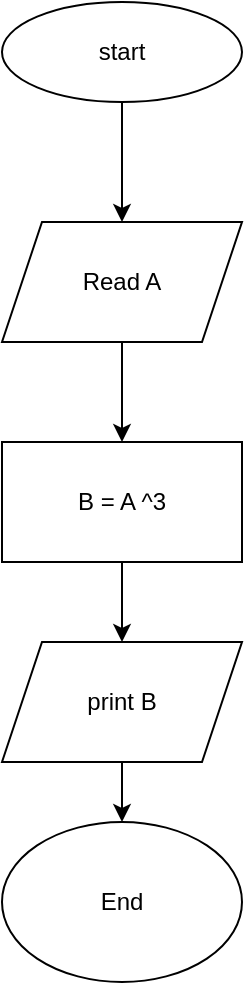 <mxfile version="15.8.8" type="device"><diagram id="dGEzLnN3S54rh_SKUBuR" name="Page-1"><mxGraphModel dx="782" dy="568" grid="1" gridSize="10" guides="1" tooltips="1" connect="1" arrows="1" fold="1" page="1" pageScale="1" pageWidth="850" pageHeight="1100" math="0" shadow="0"><root><mxCell id="0"/><mxCell id="1" parent="0"/><mxCell id="nyCTCyvNBXqSSe-Umh5h-2" style="edgeStyle=orthogonalEdgeStyle;rounded=0;orthogonalLoop=1;jettySize=auto;html=1;" edge="1" parent="1" source="nyCTCyvNBXqSSe-Umh5h-1" target="nyCTCyvNBXqSSe-Umh5h-3"><mxGeometry relative="1" as="geometry"><mxPoint x="390" y="170" as="targetPoint"/></mxGeometry></mxCell><mxCell id="nyCTCyvNBXqSSe-Umh5h-1" value="start" style="ellipse;whiteSpace=wrap;html=1;" vertex="1" parent="1"><mxGeometry x="330" y="30" width="120" height="50" as="geometry"/></mxCell><mxCell id="nyCTCyvNBXqSSe-Umh5h-4" style="edgeStyle=orthogonalEdgeStyle;rounded=0;orthogonalLoop=1;jettySize=auto;html=1;" edge="1" parent="1" source="nyCTCyvNBXqSSe-Umh5h-3" target="nyCTCyvNBXqSSe-Umh5h-5"><mxGeometry relative="1" as="geometry"><mxPoint x="390" y="260" as="targetPoint"/></mxGeometry></mxCell><mxCell id="nyCTCyvNBXqSSe-Umh5h-3" value="Read A" style="shape=parallelogram;perimeter=parallelogramPerimeter;whiteSpace=wrap;html=1;fixedSize=1;" vertex="1" parent="1"><mxGeometry x="330" y="140" width="120" height="60" as="geometry"/></mxCell><mxCell id="nyCTCyvNBXqSSe-Umh5h-6" style="edgeStyle=orthogonalEdgeStyle;rounded=0;orthogonalLoop=1;jettySize=auto;html=1;" edge="1" parent="1" source="nyCTCyvNBXqSSe-Umh5h-5" target="nyCTCyvNBXqSSe-Umh5h-7"><mxGeometry relative="1" as="geometry"><mxPoint x="390" y="380" as="targetPoint"/></mxGeometry></mxCell><mxCell id="nyCTCyvNBXqSSe-Umh5h-5" value="B = A ^3" style="rounded=0;whiteSpace=wrap;html=1;" vertex="1" parent="1"><mxGeometry x="330" y="250" width="120" height="60" as="geometry"/></mxCell><mxCell id="nyCTCyvNBXqSSe-Umh5h-8" style="edgeStyle=orthogonalEdgeStyle;rounded=0;orthogonalLoop=1;jettySize=auto;html=1;" edge="1" parent="1" source="nyCTCyvNBXqSSe-Umh5h-7" target="nyCTCyvNBXqSSe-Umh5h-9"><mxGeometry relative="1" as="geometry"><mxPoint x="390" y="480" as="targetPoint"/></mxGeometry></mxCell><mxCell id="nyCTCyvNBXqSSe-Umh5h-7" value="print B" style="shape=parallelogram;perimeter=parallelogramPerimeter;whiteSpace=wrap;html=1;fixedSize=1;" vertex="1" parent="1"><mxGeometry x="330" y="350" width="120" height="60" as="geometry"/></mxCell><mxCell id="nyCTCyvNBXqSSe-Umh5h-9" value="End" style="ellipse;whiteSpace=wrap;html=1;" vertex="1" parent="1"><mxGeometry x="330" y="440" width="120" height="80" as="geometry"/></mxCell></root></mxGraphModel></diagram></mxfile>